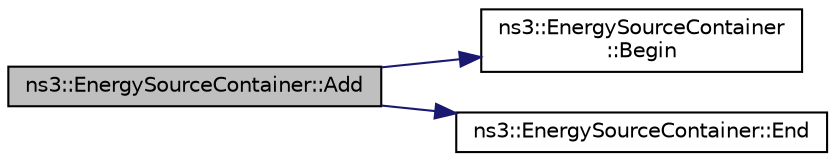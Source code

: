 digraph "ns3::EnergySourceContainer::Add"
{
  edge [fontname="Helvetica",fontsize="10",labelfontname="Helvetica",labelfontsize="10"];
  node [fontname="Helvetica",fontsize="10",shape=record];
  rankdir="LR";
  Node1 [label="ns3::EnergySourceContainer::Add",height=0.2,width=0.4,color="black", fillcolor="grey75", style="filled", fontcolor="black"];
  Node1 -> Node2 [color="midnightblue",fontsize="10",style="solid"];
  Node2 [label="ns3::EnergySourceContainer\l::Begin",height=0.2,width=0.4,color="black", fillcolor="white", style="filled",URL="$d1/d34/classns3_1_1EnergySourceContainer.html#a0bf4b5518e6994180cee37859405696a",tooltip="Get an iterator which refers to the first EnergySource pointer in the container. "];
  Node1 -> Node3 [color="midnightblue",fontsize="10",style="solid"];
  Node3 [label="ns3::EnergySourceContainer::End",height=0.2,width=0.4,color="black", fillcolor="white", style="filled",URL="$d1/d34/classns3_1_1EnergySourceContainer.html#a7e45643bab98273a8f2c78c043b5ba3b",tooltip="Get an iterator which refers to the last EnergySource pointer in the container. "];
}
